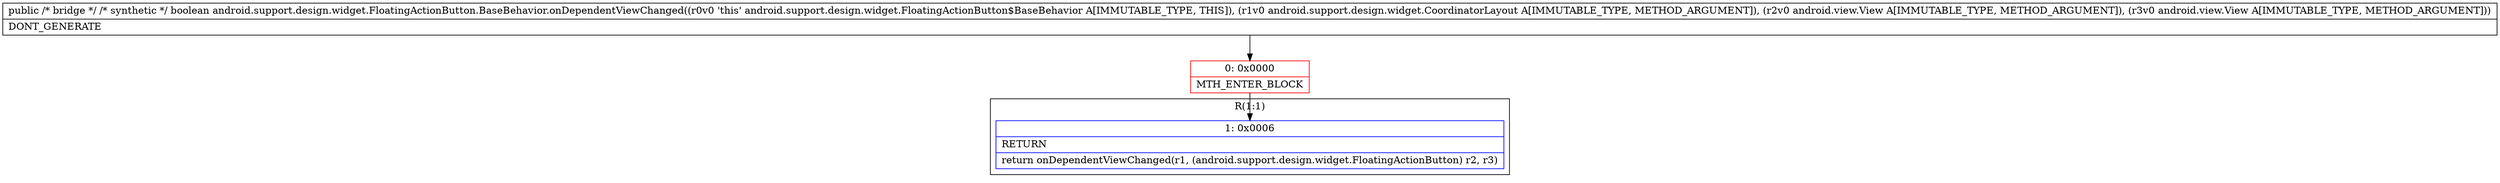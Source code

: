 digraph "CFG forandroid.support.design.widget.FloatingActionButton.BaseBehavior.onDependentViewChanged(Landroid\/support\/design\/widget\/CoordinatorLayout;Landroid\/view\/View;Landroid\/view\/View;)Z" {
subgraph cluster_Region_2053949569 {
label = "R(1:1)";
node [shape=record,color=blue];
Node_1 [shape=record,label="{1\:\ 0x0006|RETURN\l|return onDependentViewChanged(r1, (android.support.design.widget.FloatingActionButton) r2, r3)\l}"];
}
Node_0 [shape=record,color=red,label="{0\:\ 0x0000|MTH_ENTER_BLOCK\l}"];
MethodNode[shape=record,label="{public \/* bridge *\/ \/* synthetic *\/ boolean android.support.design.widget.FloatingActionButton.BaseBehavior.onDependentViewChanged((r0v0 'this' android.support.design.widget.FloatingActionButton$BaseBehavior A[IMMUTABLE_TYPE, THIS]), (r1v0 android.support.design.widget.CoordinatorLayout A[IMMUTABLE_TYPE, METHOD_ARGUMENT]), (r2v0 android.view.View A[IMMUTABLE_TYPE, METHOD_ARGUMENT]), (r3v0 android.view.View A[IMMUTABLE_TYPE, METHOD_ARGUMENT]))  | DONT_GENERATE\l}"];
MethodNode -> Node_0;
Node_0 -> Node_1;
}

